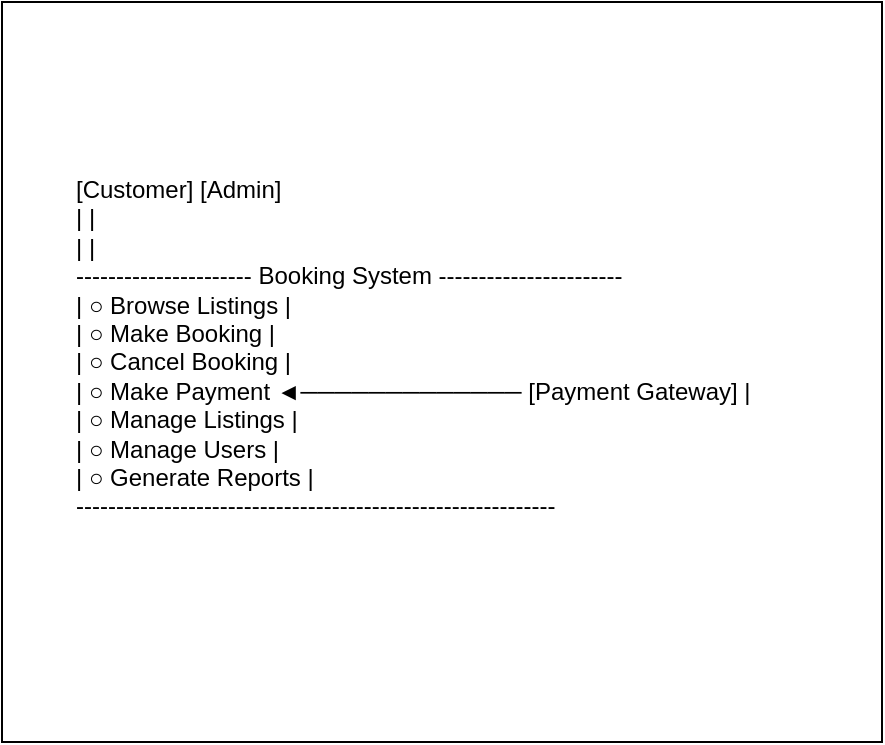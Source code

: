 <mxfile version="28.1.2">
  <diagram id="tzSuqDF_ScziK-ApANTT" name="Page-1">
    <mxGraphModel dx="805" dy="513" grid="1" gridSize="10" guides="1" tooltips="1" connect="1" arrows="1" fold="1" page="1" pageScale="1" pageWidth="850" pageHeight="1100" math="0" shadow="0">
      <root>
        <mxCell id="0" />
        <mxCell id="1" parent="0" />
        <mxCell id="TMWBvCKsd_Bnbq9izYxE-1" value="" style="rounded=0;whiteSpace=wrap;html=1;" vertex="1" parent="1">
          <mxGeometry x="90" y="110" width="440" height="370" as="geometry" />
        </mxCell>
        <mxCell id="TMWBvCKsd_Bnbq9izYxE-2" value="[Customer]                    [Admin] &#xa;          |                              | &#xa;          |                              | &#xa;   ---------------------- Booking System ----------------------- &#xa;   |   ○ Browse Listings                                     | &#xa;   |   ○ Make Booking                                        | &#xa;   |   ○ Cancel Booking                                      | &#xa;   |   ○ Make Payment ◄───────────── [Payment Gateway]       | &#xa;   |   ○ Manage Listings                                     | &#xa;   |   ○ Manage Users                                        | &#xa;   |   ○ Generate Reports                                    | &#xa;   ------------------------------------------------------------" style="text;whiteSpace=wrap;html=1;" vertex="1" parent="1">
          <mxGeometry x="125" y="190" width="370" height="200" as="geometry" />
        </mxCell>
      </root>
    </mxGraphModel>
  </diagram>
</mxfile>
